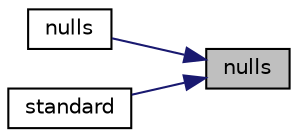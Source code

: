 digraph "nulls"
{
 // INTERACTIVE_SVG=YES
 // LATEX_PDF_SIZE
  edge [fontname="Helvetica",fontsize="10",labelfontname="Helvetica",labelfontsize="10"];
  node [fontname="Helvetica",fontsize="10",shape=record];
  rankdir="RL";
  Node1 [label="nulls",height=0.2,width=0.4,color="black", fillcolor="grey75", style="filled", fontcolor="black",tooltip=" "];
  Node1 -> Node2 [dir="back",color="midnightblue",fontsize="10",style="solid",fontname="Helvetica"];
  Node2 [label="nulls",height=0.2,width=0.4,color="black", fillcolor="white", style="filled",URL="$main_8cxx.html#aca6025a19098a322f59ba63413be94cc",tooltip=" "];
  Node1 -> Node3 [dir="back",color="midnightblue",fontsize="10",style="solid",fontname="Helvetica"];
  Node3 [label="standard",height=0.2,width=0.4,color="black", fillcolor="white", style="filled",URL="$main_8cxx.html#afc14a7465d03c939bbf4647a117ae3f7",tooltip=" "];
}
